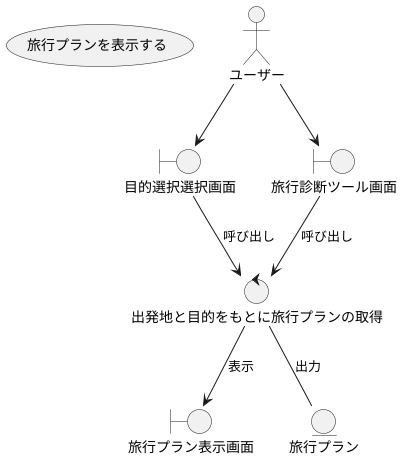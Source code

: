 @startuml

usecase 旅行プランを表示する

actor ユーザー

boundary 目的選択選択画面
boundary 旅行診断ツール画面
boundary 旅行プラン表示画面

control 出発地と目的をもとに旅行プランの取得

entity 旅行プラン

ユーザー --> 目的選択選択画面
ユーザー --> 旅行診断ツール画面
目的選択選択画面 --> 出発地と目的をもとに旅行プランの取得 : 呼び出し
旅行診断ツール画面 --> 出発地と目的をもとに旅行プランの取得 : 呼び出し
出発地と目的をもとに旅行プランの取得 -- 旅行プラン : 出力
出発地と目的をもとに旅行プランの取得 --> 旅行プラン表示画面 : 表示

@enduml